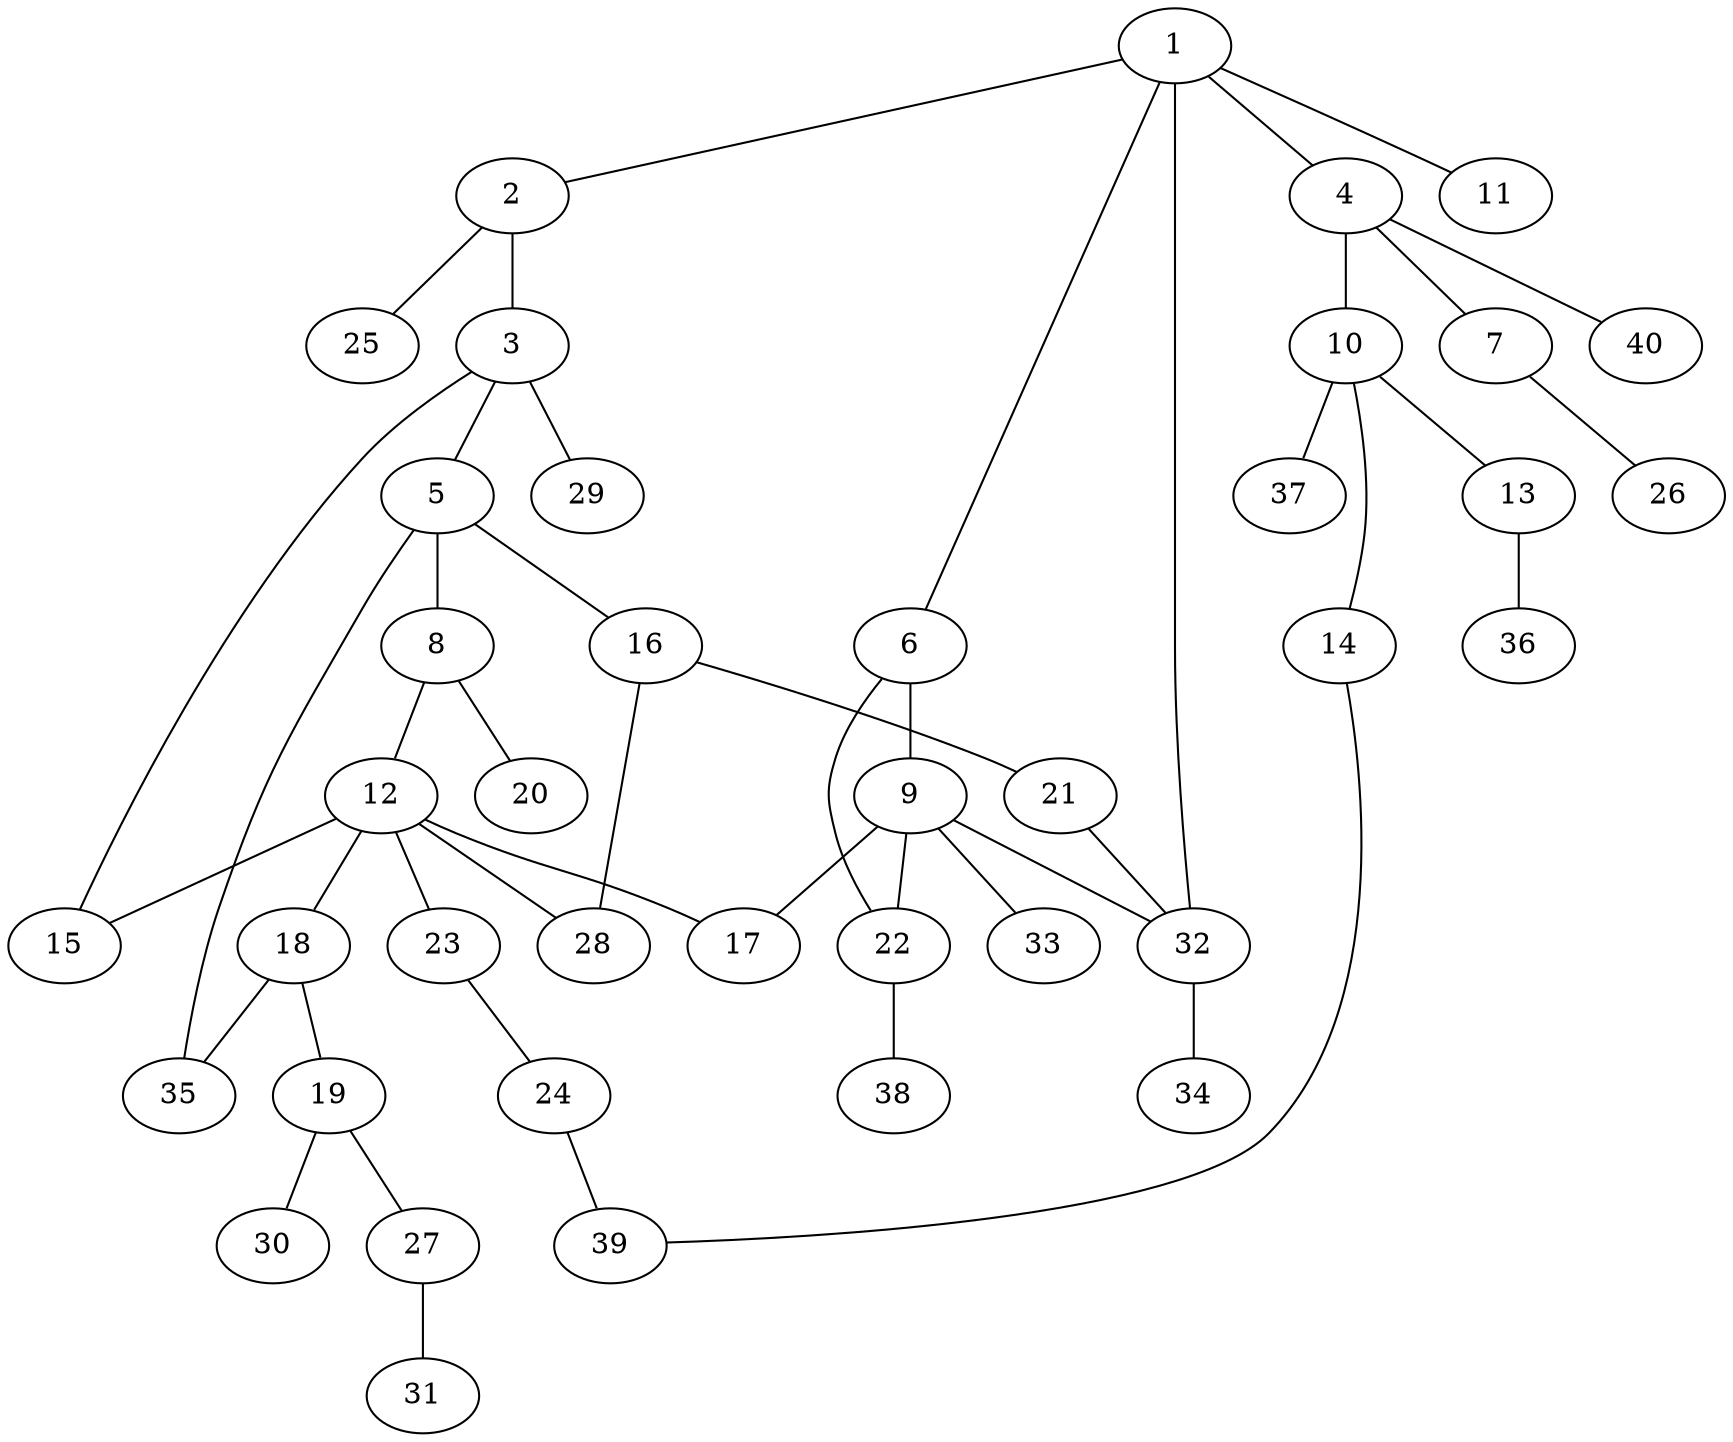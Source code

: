 graph graphname {1--2
1--4
1--6
1--11
1--32
2--3
2--25
3--5
3--15
3--29
4--7
4--10
4--40
5--8
5--16
5--35
6--9
6--22
7--26
8--12
8--20
9--17
9--22
9--32
9--33
10--13
10--14
10--37
12--15
12--17
12--18
12--23
12--28
13--36
14--39
16--21
16--28
18--19
18--35
19--27
19--30
21--32
22--38
23--24
24--39
27--31
32--34
}